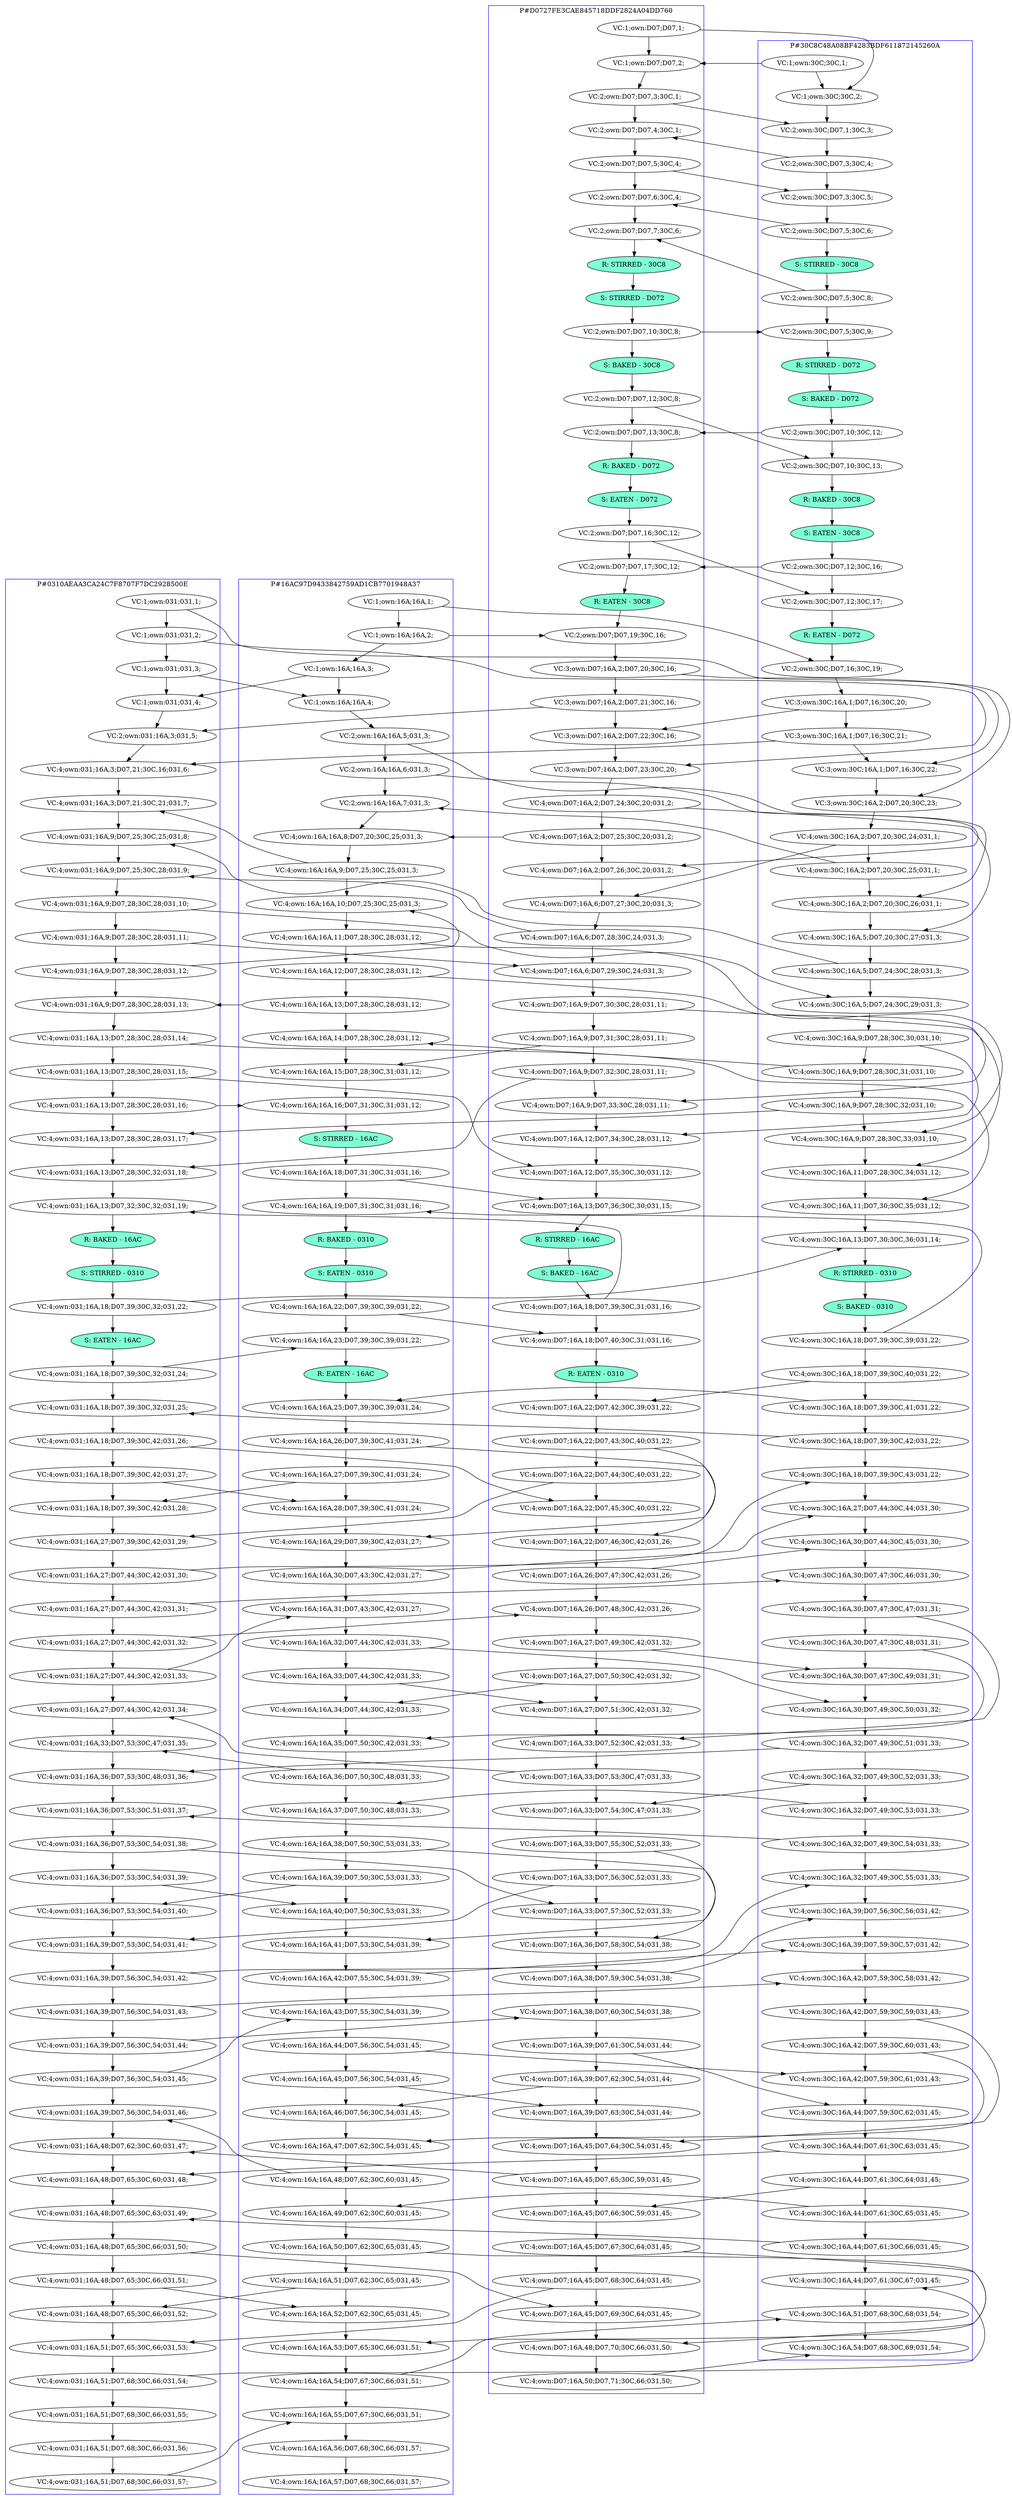 digraph G {
    subgraph cluster_0310AEAA3CA24C7F8707F7DC2928500E {
        label = "P#0310AEAA3CA24C7F8707F7DC2928500E";
        color = blue;
        "VC:4;own:031;16A,18;D07,39;30C,32;031,21;"[style=filled, fillcolor=aquamarine label="S: STIRRED - 0310"];
        "VC:4;own:031;16A,18;D07,39;30C,32;031,23;"[style=filled, fillcolor=aquamarine label="S: EATEN - 16AC"];
        "VC:4;own:031;16A,18;D07,39;30C,32;031,20;"[style=filled, fillcolor=aquamarine label="R: BAKED - 16AC"];
        "VC:1;own:031;031,1;" -> "VC:1;own:031;031,2;" -> "VC:1;own:031;031,3;" -> "VC:1;own:031;031,4;" -> "VC:2;own:031;16A,3;031,5;" -> "VC:4;own:031;16A,3;D07,21;30C,16;031,6;" -> "VC:4;own:031;16A,3;D07,21;30C,21;031,7;" -> "VC:4;own:031;16A,9;D07,25;30C,25;031,8;" -> "VC:4;own:031;16A,9;D07,25;30C,28;031,9;" -> "VC:4;own:031;16A,9;D07,28;30C,28;031,10;" -> "VC:4;own:031;16A,9;D07,28;30C,28;031,11;" -> "VC:4;own:031;16A,9;D07,28;30C,28;031,12;" -> "VC:4;own:031;16A,9;D07,28;30C,28;031,13;" -> "VC:4;own:031;16A,13;D07,28;30C,28;031,14;" -> "VC:4;own:031;16A,13;D07,28;30C,28;031,15;" -> "VC:4;own:031;16A,13;D07,28;30C,28;031,16;" -> "VC:4;own:031;16A,13;D07,28;30C,28;031,17;" -> "VC:4;own:031;16A,13;D07,28;30C,32;031,18;" -> "VC:4;own:031;16A,13;D07,32;30C,32;031,19;" -> "VC:4;own:031;16A,18;D07,39;30C,32;031,20;" -> "VC:4;own:031;16A,18;D07,39;30C,32;031,21;" -> "VC:4;own:031;16A,18;D07,39;30C,32;031,22;" -> "VC:4;own:031;16A,18;D07,39;30C,32;031,23;" -> "VC:4;own:031;16A,18;D07,39;30C,32;031,24;" -> "VC:4;own:031;16A,18;D07,39;30C,32;031,25;" -> "VC:4;own:031;16A,18;D07,39;30C,42;031,26;" -> "VC:4;own:031;16A,18;D07,39;30C,42;031,27;" -> "VC:4;own:031;16A,18;D07,39;30C,42;031,28;" -> "VC:4;own:031;16A,27;D07,39;30C,42;031,29;" -> "VC:4;own:031;16A,27;D07,44;30C,42;031,30;" -> "VC:4;own:031;16A,27;D07,44;30C,42;031,31;" -> "VC:4;own:031;16A,27;D07,44;30C,42;031,32;" -> "VC:4;own:031;16A,27;D07,44;30C,42;031,33;" -> "VC:4;own:031;16A,27;D07,44;30C,42;031,34;" -> "VC:4;own:031;16A,33;D07,53;30C,47;031,35;" -> "VC:4;own:031;16A,36;D07,53;30C,48;031,36;" -> "VC:4;own:031;16A,36;D07,53;30C,51;031,37;" -> "VC:4;own:031;16A,36;D07,53;30C,54;031,38;" -> "VC:4;own:031;16A,36;D07,53;30C,54;031,39;" -> "VC:4;own:031;16A,36;D07,53;30C,54;031,40;" -> "VC:4;own:031;16A,39;D07,53;30C,54;031,41;" -> "VC:4;own:031;16A,39;D07,56;30C,54;031,42;" -> "VC:4;own:031;16A,39;D07,56;30C,54;031,43;" -> "VC:4;own:031;16A,39;D07,56;30C,54;031,44;" -> "VC:4;own:031;16A,39;D07,56;30C,54;031,45;" -> "VC:4;own:031;16A,39;D07,56;30C,54;031,46;" -> "VC:4;own:031;16A,48;D07,62;30C,60;031,47;" -> "VC:4;own:031;16A,48;D07,65;30C,60;031,48;" -> "VC:4;own:031;16A,48;D07,65;30C,63;031,49;" -> "VC:4;own:031;16A,48;D07,65;30C,66;031,50;" -> "VC:4;own:031;16A,48;D07,65;30C,66;031,51;" -> "VC:4;own:031;16A,48;D07,65;30C,66;031,52;" -> "VC:4;own:031;16A,51;D07,65;30C,66;031,53;" -> "VC:4;own:031;16A,51;D07,68;30C,66;031,54;" -> "VC:4;own:031;16A,51;D07,68;30C,66;031,55;" -> "VC:4;own:031;16A,51;D07,68;30C,66;031,56;" -> "VC:4;own:031;16A,51;D07,68;30C,66;031,57;";
}
"VC:1;own:16A;16A,3;" -> "VC:1;own:031;031,4;"
;
"VC:3;own:D07;16A,2;D07,21;30C,16;" -> "VC:2;own:031;16A,3;031,5;"
;
"VC:3;own:30C;16A,1;D07,16;30C,21;" -> "VC:4;own:031;16A,3;D07,21;30C,16;031,6;"
;
"VC:4;own:16A;16A,9;D07,25;30C,25;031,3;" -> "VC:4;own:031;16A,3;D07,21;30C,21;031,7;"
;
"VC:4;own:30C;16A,5;D07,24;30C,28;031,3;" -> "VC:4;own:031;16A,9;D07,25;30C,25;031,8;"
;
"VC:4;own:D07;16A,6;D07,28;30C,24;031,3;" -> "VC:4;own:031;16A,9;D07,25;30C,28;031,9;"
;
"VC:4;own:16A;16A,13;D07,28;30C,28;031,12;" -> "VC:4;own:031;16A,9;D07,28;30C,28;031,13;"
;
"VC:4;own:30C;16A,9;D07,28;30C,32;031,10;" -> "VC:4;own:031;16A,13;D07,28;30C,28;031,17;"
;
"VC:4;own:D07;16A,9;D07,32;30C,28;031,11;" -> "VC:4;own:031;16A,13;D07,28;30C,32;031,18;"
;
"VC:4;own:D07;16A,18;D07,39;30C,31;031,16;" -> "VC:4;own:031;16A,13;D07,32;30C,32;031,19;"
;
"VC:4;own:30C;16A,18;D07,39;30C,42;031,22;" -> "VC:4;own:031;16A,18;D07,39;30C,32;031,25;"
;
"VC:4;own:16A;16A,27;D07,39;30C,41;031,24;" -> "VC:4;own:031;16A,18;D07,39;30C,42;031,28;"
;
"VC:4;own:D07;16A,22;D07,44;30C,40;031,22;" -> "VC:4;own:031;16A,27;D07,39;30C,42;031,29;"
;
"VC:4;own:D07;16A,33;D07,53;30C,47;031,33;" -> "VC:4;own:031;16A,27;D07,44;30C,42;031,34;"
;
"VC:4;own:16A;16A,36;D07,50;30C,48;031,33;" -> "VC:4;own:031;16A,33;D07,53;30C,47;031,35;"
;
"VC:4;own:30C;16A,32;D07,49;30C,51;031,33;" -> "VC:4;own:031;16A,36;D07,53;30C,48;031,36;"
;
"VC:4;own:30C;16A,32;D07,49;30C,54;031,33;" -> "VC:4;own:031;16A,36;D07,53;30C,51;031,37;"
;
"VC:4;own:16A;16A,39;D07,50;30C,53;031,33;" -> "VC:4;own:031;16A,36;D07,53;30C,54;031,40;"
;
"VC:4;own:D07;16A,33;D07,56;30C,52;031,33;" -> "VC:4;own:031;16A,39;D07,53;30C,54;031,41;"
;
"VC:4;own:16A;16A,48;D07,62;30C,60;031,45;" -> "VC:4;own:031;16A,39;D07,56;30C,54;031,46;"
;
"VC:4;own:D07;16A,45;D07,65;30C,59;031,45;" -> "VC:4;own:031;16A,48;D07,62;30C,60;031,47;"
;
"VC:4;own:30C;16A,44;D07,61;30C,63;031,45;" -> "VC:4;own:031;16A,48;D07,65;30C,60;031,48;"
;
"VC:4;own:30C;16A,44;D07,61;30C,66;031,45;" -> "VC:4;own:031;16A,48;D07,65;30C,63;031,49;"
;
"VC:4;own:16A;16A,51;D07,62;30C,65;031,45;" -> "VC:4;own:031;16A,48;D07,65;30C,66;031,52;"
;
"VC:4;own:D07;16A,45;D07,68;30C,64;031,45;" -> "VC:4;own:031;16A,51;D07,65;30C,66;031,53;"
;
    subgraph cluster_16AC97D9433842759AD1CB7701948A37 {
        label = "P#16AC97D9433842759AD1CB7701948A37";
        color = blue;
        "VC:4;own:16A;16A,24;D07,39;30C,39;031,24;"[style=filled, fillcolor=aquamarine label="R: EATEN - 16AC"];
        "VC:4;own:16A;16A,20;D07,39;30C,39;031,22;"[style=filled, fillcolor=aquamarine label="R: BAKED - 0310"];
        "VC:4;own:16A;16A,21;D07,39;30C,39;031,22;"[style=filled, fillcolor=aquamarine label="S: EATEN - 0310"];
        "VC:4;own:16A;16A,17;D07,31;30C,31;031,16;"[style=filled, fillcolor=aquamarine label="S: STIRRED - 16AC"];
        "VC:1;own:16A;16A,1;" -> "VC:1;own:16A;16A,2;" -> "VC:1;own:16A;16A,3;" -> "VC:1;own:16A;16A,4;" -> "VC:2;own:16A;16A,5;031,3;" -> "VC:2;own:16A;16A,6;031,3;" -> "VC:2;own:16A;16A,7;031,3;" -> "VC:4;own:16A;16A,8;D07,20;30C,25;031,3;" -> "VC:4;own:16A;16A,9;D07,25;30C,25;031,3;" -> "VC:4;own:16A;16A,10;D07,25;30C,25;031,3;" -> "VC:4;own:16A;16A,11;D07,28;30C,28;031,12;" -> "VC:4;own:16A;16A,12;D07,28;30C,28;031,12;" -> "VC:4;own:16A;16A,13;D07,28;30C,28;031,12;" -> "VC:4;own:16A;16A,14;D07,28;30C,28;031,12;" -> "VC:4;own:16A;16A,15;D07,28;30C,31;031,12;" -> "VC:4;own:16A;16A,16;D07,31;30C,31;031,12;" -> "VC:4;own:16A;16A,17;D07,31;30C,31;031,16;" -> "VC:4;own:16A;16A,18;D07,31;30C,31;031,16;" -> "VC:4;own:16A;16A,19;D07,31;30C,31;031,16;" -> "VC:4;own:16A;16A,20;D07,39;30C,39;031,22;" -> "VC:4;own:16A;16A,21;D07,39;30C,39;031,22;" -> "VC:4;own:16A;16A,22;D07,39;30C,39;031,22;" -> "VC:4;own:16A;16A,23;D07,39;30C,39;031,22;" -> "VC:4;own:16A;16A,24;D07,39;30C,39;031,24;" -> "VC:4;own:16A;16A,25;D07,39;30C,39;031,24;" -> "VC:4;own:16A;16A,26;D07,39;30C,41;031,24;" -> "VC:4;own:16A;16A,27;D07,39;30C,41;031,24;" -> "VC:4;own:16A;16A,28;D07,39;30C,41;031,24;" -> "VC:4;own:16A;16A,29;D07,39;30C,42;031,27;" -> "VC:4;own:16A;16A,30;D07,43;30C,42;031,27;" -> "VC:4;own:16A;16A,31;D07,43;30C,42;031,27;" -> "VC:4;own:16A;16A,32;D07,44;30C,42;031,33;" -> "VC:4;own:16A;16A,33;D07,44;30C,42;031,33;" -> "VC:4;own:16A;16A,34;D07,44;30C,42;031,33;" -> "VC:4;own:16A;16A,35;D07,50;30C,42;031,33;" -> "VC:4;own:16A;16A,36;D07,50;30C,48;031,33;" -> "VC:4;own:16A;16A,37;D07,50;30C,48;031,33;" -> "VC:4;own:16A;16A,38;D07,50;30C,53;031,33;" -> "VC:4;own:16A;16A,39;D07,50;30C,53;031,33;" -> "VC:4;own:16A;16A,40;D07,50;30C,53;031,33;" -> "VC:4;own:16A;16A,41;D07,53;30C,54;031,39;" -> "VC:4;own:16A;16A,42;D07,55;30C,54;031,39;" -> "VC:4;own:16A;16A,43;D07,55;30C,54;031,39;" -> "VC:4;own:16A;16A,44;D07,56;30C,54;031,45;" -> "VC:4;own:16A;16A,45;D07,56;30C,54;031,45;" -> "VC:4;own:16A;16A,46;D07,56;30C,54;031,45;" -> "VC:4;own:16A;16A,47;D07,62;30C,54;031,45;" -> "VC:4;own:16A;16A,48;D07,62;30C,60;031,45;" -> "VC:4;own:16A;16A,49;D07,62;30C,60;031,45;" -> "VC:4;own:16A;16A,50;D07,62;30C,65;031,45;" -> "VC:4;own:16A;16A,51;D07,62;30C,65;031,45;" -> "VC:4;own:16A;16A,52;D07,62;30C,65;031,45;" -> "VC:4;own:16A;16A,53;D07,65;30C,66;031,51;" -> "VC:4;own:16A;16A,54;D07,67;30C,66;031,51;" -> "VC:4;own:16A;16A,55;D07,67;30C,66;031,51;" -> "VC:4;own:16A;16A,56;D07,68;30C,66;031,57;" -> "VC:4;own:16A;16A,57;D07,68;30C,66;031,57;";
}
"VC:1;own:031;031,3;" -> "VC:1;own:16A;16A,4;"
;
"VC:4;own:30C;16A,2;D07,20;30C,25;031,1;" -> "VC:2;own:16A;16A,7;031,3;"
;
"VC:4;own:D07;16A,2;D07,25;30C,20;031,2;" -> "VC:4;own:16A;16A,8;D07,20;30C,25;031,3;"
;
"VC:4;own:031;16A,9;D07,28;30C,28;031,12;" -> "VC:4;own:16A;16A,10;D07,25;30C,25;031,3;"
;
"VC:4;own:30C;16A,9;D07,28;30C,31;031,10;" -> "VC:4;own:16A;16A,14;D07,28;30C,28;031,12;"
;
"VC:4;own:D07;16A,9;D07,31;30C,28;031,11;" -> "VC:4;own:16A;16A,15;D07,28;30C,31;031,12;"
;
"VC:4;own:031;16A,13;D07,28;30C,28;031,16;" -> "VC:4;own:16A;16A,16;D07,31;30C,31;031,12;"
;
"VC:4;own:30C;16A,18;D07,39;30C,39;031,22;" -> "VC:4;own:16A;16A,19;D07,31;30C,31;031,16;"
;
"VC:4;own:031;16A,18;D07,39;30C,32;031,24;" -> "VC:4;own:16A;16A,23;D07,39;30C,39;031,22;"
;
"VC:4;own:30C;16A,18;D07,39;30C,41;031,22;" -> "VC:4;own:16A;16A,25;D07,39;30C,39;031,24;"
;
"VC:4;own:031;16A,18;D07,39;30C,42;031,27;" -> "VC:4;own:16A;16A,28;D07,39;30C,41;031,24;"
;
"VC:4;own:D07;16A,22;D07,43;30C,40;031,22;" -> "VC:4;own:16A;16A,29;D07,39;30C,42;031,27;"
;
"VC:4;own:031;16A,27;D07,44;30C,42;031,33;" -> "VC:4;own:16A;16A,31;D07,43;30C,42;031,27;"
;
"VC:4;own:D07;16A,27;D07,50;30C,42;031,32;" -> "VC:4;own:16A;16A,34;D07,44;30C,42;031,33;"
;
"VC:4;own:30C;16A,30;D07,47;30C,48;031,31;" -> "VC:4;own:16A;16A,35;D07,50;30C,42;031,33;"
;
"VC:4;own:30C;16A,32;D07,49;30C,53;031,33;" -> "VC:4;own:16A;16A,37;D07,50;30C,48;031,33;"
;
"VC:4;own:031;16A,36;D07,53;30C,54;031,39;" -> "VC:4;own:16A;16A,40;D07,50;30C,53;031,33;"
;
"VC:4;own:D07;16A,33;D07,55;30C,52;031,33;" -> "VC:4;own:16A;16A,41;D07,53;30C,54;031,39;"
;
"VC:4;own:031;16A,39;D07,56;30C,54;031,45;" -> "VC:4;own:16A;16A,43;D07,55;30C,54;031,39;"
;
"VC:4;own:D07;16A,39;D07,62;30C,54;031,44;" -> "VC:4;own:16A;16A,46;D07,56;30C,54;031,45;"
;
"VC:4;own:30C;16A,42;D07,59;30C,60;031,43;" -> "VC:4;own:16A;16A,47;D07,62;30C,54;031,45;"
;
"VC:4;own:30C;16A,44;D07,61;30C,65;031,45;" -> "VC:4;own:16A;16A,49;D07,62;30C,60;031,45;"
;
"VC:4;own:031;16A,48;D07,65;30C,66;031,51;" -> "VC:4;own:16A;16A,52;D07,62;30C,65;031,45;"
;
"VC:4;own:D07;16A,45;D07,67;30C,64;031,45;" -> "VC:4;own:16A;16A,53;D07,65;30C,66;031,51;"
;
"VC:4;own:031;16A,51;D07,68;30C,66;031,57;" -> "VC:4;own:16A;16A,55;D07,67;30C,66;031,51;"
;
    subgraph cluster_30C8C48A08BF4283BDF611872145260A {
        label = "P#30C8C48A08BF4283BDF611872145260A";
        color = blue;
        "VC:2;own:30C;D07,12;30C,15;"[style=filled, fillcolor=aquamarine label="S: EATEN - 30C8"];
        "VC:2;own:30C;D07,10;30C,11;"[style=filled, fillcolor=aquamarine label="S: BAKED - D072"];
        "VC:4;own:30C;16A,18;D07,39;30C,37;031,22;"[style=filled, fillcolor=aquamarine label="R: STIRRED - 0310"];
        "VC:2;own:30C;D07,12;30C,14;"[style=filled, fillcolor=aquamarine label="R: BAKED - 30C8"];
        "VC:2;own:30C;D07,10;30C,10;"[style=filled, fillcolor=aquamarine label="R: STIRRED - D072"];
        "VC:2;own:30C;D07,5;30C,7;"[style=filled, fillcolor=aquamarine label="S: STIRRED - 30C8"];
        "VC:2;own:30C;D07,16;30C,18;"[style=filled, fillcolor=aquamarine label="R: EATEN - D072"];
        "VC:4;own:30C;16A,18;D07,39;30C,38;031,22;"[style=filled, fillcolor=aquamarine label="S: BAKED - 0310"];
        "VC:1;own:30C;30C,1;" -> "VC:1;own:30C;30C,2;" -> "VC:2;own:30C;D07,1;30C,3;" -> "VC:2;own:30C;D07,3;30C,4;" -> "VC:2;own:30C;D07,3;30C,5;" -> "VC:2;own:30C;D07,5;30C,6;" -> "VC:2;own:30C;D07,5;30C,7;" -> "VC:2;own:30C;D07,5;30C,8;" -> "VC:2;own:30C;D07,5;30C,9;" -> "VC:2;own:30C;D07,10;30C,10;" -> "VC:2;own:30C;D07,10;30C,11;" -> "VC:2;own:30C;D07,10;30C,12;" -> "VC:2;own:30C;D07,10;30C,13;" -> "VC:2;own:30C;D07,12;30C,14;" -> "VC:2;own:30C;D07,12;30C,15;" -> "VC:2;own:30C;D07,12;30C,16;" -> "VC:2;own:30C;D07,12;30C,17;" -> "VC:2;own:30C;D07,16;30C,18;" -> "VC:2;own:30C;D07,16;30C,19;" -> "VC:3;own:30C;16A,1;D07,16;30C,20;" -> "VC:3;own:30C;16A,1;D07,16;30C,21;" -> "VC:3;own:30C;16A,1;D07,16;30C,22;" -> "VC:3;own:30C;16A,2;D07,20;30C,23;" -> "VC:4;own:30C;16A,2;D07,20;30C,24;031,1;" -> "VC:4;own:30C;16A,2;D07,20;30C,25;031,1;" -> "VC:4;own:30C;16A,2;D07,20;30C,26;031,1;" -> "VC:4;own:30C;16A,5;D07,20;30C,27;031,3;" -> "VC:4;own:30C;16A,5;D07,24;30C,28;031,3;" -> "VC:4;own:30C;16A,5;D07,24;30C,29;031,3;" -> "VC:4;own:30C;16A,9;D07,28;30C,30;031,10;" -> "VC:4;own:30C;16A,9;D07,28;30C,31;031,10;" -> "VC:4;own:30C;16A,9;D07,28;30C,32;031,10;" -> "VC:4;own:30C;16A,9;D07,28;30C,33;031,10;" -> "VC:4;own:30C;16A,11;D07,28;30C,34;031,12;" -> "VC:4;own:30C;16A,11;D07,30;30C,35;031,12;" -> "VC:4;own:30C;16A,13;D07,30;30C,36;031,14;" -> "VC:4;own:30C;16A,18;D07,39;30C,37;031,22;" -> "VC:4;own:30C;16A,18;D07,39;30C,38;031,22;" -> "VC:4;own:30C;16A,18;D07,39;30C,39;031,22;" -> "VC:4;own:30C;16A,18;D07,39;30C,40;031,22;" -> "VC:4;own:30C;16A,18;D07,39;30C,41;031,22;" -> "VC:4;own:30C;16A,18;D07,39;30C,42;031,22;" -> "VC:4;own:30C;16A,18;D07,39;30C,43;031,22;" -> "VC:4;own:30C;16A,27;D07,44;30C,44;031,30;" -> "VC:4;own:30C;16A,30;D07,44;30C,45;031,30;" -> "VC:4;own:30C;16A,30;D07,47;30C,46;031,30;" -> "VC:4;own:30C;16A,30;D07,47;30C,47;031,31;" -> "VC:4;own:30C;16A,30;D07,47;30C,48;031,31;" -> "VC:4;own:30C;16A,30;D07,47;30C,49;031,31;" -> "VC:4;own:30C;16A,30;D07,49;30C,50;031,32;" -> "VC:4;own:30C;16A,32;D07,49;30C,51;031,33;" -> "VC:4;own:30C;16A,32;D07,49;30C,52;031,33;" -> "VC:4;own:30C;16A,32;D07,49;30C,53;031,33;" -> "VC:4;own:30C;16A,32;D07,49;30C,54;031,33;" -> "VC:4;own:30C;16A,32;D07,49;30C,55;031,33;" -> "VC:4;own:30C;16A,39;D07,56;30C,56;031,42;" -> "VC:4;own:30C;16A,39;D07,59;30C,57;031,42;" -> "VC:4;own:30C;16A,42;D07,59;30C,58;031,42;" -> "VC:4;own:30C;16A,42;D07,59;30C,59;031,43;" -> "VC:4;own:30C;16A,42;D07,59;30C,60;031,43;" -> "VC:4;own:30C;16A,42;D07,59;30C,61;031,43;" -> "VC:4;own:30C;16A,44;D07,59;30C,62;031,45;" -> "VC:4;own:30C;16A,44;D07,61;30C,63;031,45;" -> "VC:4;own:30C;16A,44;D07,61;30C,64;031,45;" -> "VC:4;own:30C;16A,44;D07,61;30C,65;031,45;" -> "VC:4;own:30C;16A,44;D07,61;30C,66;031,45;" -> "VC:4;own:30C;16A,44;D07,61;30C,67;031,45;" -> "VC:4;own:30C;16A,51;D07,68;30C,68;031,54;" -> "VC:4;own:30C;16A,54;D07,68;30C,69;031,54;";
}
"VC:1;own:D07;D07,1;" -> "VC:1;own:30C;30C,2;"
;
"VC:2;own:D07;D07,3;30C,1;" -> "VC:2;own:30C;D07,1;30C,3;"
;
"VC:2;own:D07;D07,5;30C,4;" -> "VC:2;own:30C;D07,3;30C,5;"
;
"VC:2;own:D07;D07,10;30C,8;" -> "VC:2;own:30C;D07,5;30C,9;"
;
"VC:2;own:D07;D07,12;30C,8;" -> "VC:2;own:30C;D07,10;30C,13;"
;
"VC:2;own:D07;D07,16;30C,12;" -> "VC:2;own:30C;D07,12;30C,17;"
;
"VC:1;own:16A;16A,1;" -> "VC:2;own:30C;D07,16;30C,19;"
;
"VC:3;own:D07;16A,2;D07,20;30C,16;" -> "VC:3;own:30C;16A,1;D07,16;30C,22;"
;
"VC:1;own:031;031,1;" -> "VC:3;own:30C;16A,2;D07,20;30C,23;"
;
"VC:2;own:16A;16A,5;031,3;" -> "VC:4;own:30C;16A,2;D07,20;30C,26;031,1;"
;
"VC:4;own:D07;16A,2;D07,24;30C,20;031,2;" -> "VC:4;own:30C;16A,5;D07,20;30C,27;031,3;"
;
"VC:4;own:031;16A,9;D07,28;30C,28;031,10;" -> "VC:4;own:30C;16A,5;D07,24;30C,29;031,3;"
;
"VC:4;own:16A;16A,11;D07,28;30C,28;031,12;" -> "VC:4;own:30C;16A,9;D07,28;30C,33;031,10;"
;
"VC:4;own:D07;16A,9;D07,30;30C,28;031,11;" -> "VC:4;own:30C;16A,11;D07,28;30C,34;031,12;"
;
"VC:4;own:031;16A,13;D07,28;30C,28;031,14;" -> "VC:4;own:30C;16A,11;D07,30;30C,35;031,12;"
;
"VC:4;own:031;16A,18;D07,39;30C,32;031,22;" -> "VC:4;own:30C;16A,13;D07,30;30C,36;031,14;"
;
"VC:4;own:031;16A,27;D07,44;30C,42;031,30;" -> "VC:4;own:30C;16A,18;D07,39;30C,43;031,22;"
;
"VC:4;own:16A;16A,30;D07,43;30C,42;031,27;" -> "VC:4;own:30C;16A,27;D07,44;30C,44;031,30;"
;
"VC:4;own:D07;16A,26;D07,47;30C,42;031,26;" -> "VC:4;own:30C;16A,30;D07,44;30C,45;031,30;"
;
"VC:4;own:031;16A,27;D07,44;30C,42;031,31;" -> "VC:4;own:30C;16A,30;D07,47;30C,46;031,30;"
;
"VC:4;own:D07;16A,27;D07,49;30C,42;031,32;" -> "VC:4;own:30C;16A,30;D07,47;30C,49;031,31;"
;
"VC:4;own:16A;16A,32;D07,44;30C,42;031,33;" -> "VC:4;own:30C;16A,30;D07,49;30C,50;031,32;"
;
"VC:4;own:031;16A,39;D07,56;30C,54;031,42;" -> "VC:4;own:30C;16A,32;D07,49;30C,55;031,33;"
;
"VC:4;own:D07;16A,38;D07,59;30C,54;031,38;" -> "VC:4;own:30C;16A,39;D07,56;30C,56;031,42;"
;
"VC:4;own:16A;16A,42;D07,55;30C,54;031,39;" -> "VC:4;own:30C;16A,39;D07,59;30C,57;031,42;"
;
"VC:4;own:031;16A,39;D07,56;30C,54;031,43;" -> "VC:4;own:30C;16A,42;D07,59;30C,58;031,42;"
;
"VC:4;own:16A;16A,44;D07,56;30C,54;031,45;" -> "VC:4;own:30C;16A,42;D07,59;30C,61;031,43;"
;
"VC:4;own:D07;16A,39;D07,61;30C,54;031,44;" -> "VC:4;own:30C;16A,44;D07,59;30C,62;031,45;"
;
"VC:4;own:031;16A,51;D07,68;30C,66;031,54;" -> "VC:4;own:30C;16A,44;D07,61;30C,67;031,45;"
;
"VC:4;own:16A;16A,54;D07,67;30C,66;031,51;" -> "VC:4;own:30C;16A,51;D07,68;30C,68;031,54;"
;
"VC:4;own:D07;16A,50;D07,71;30C,66;031,50;" -> "VC:4;own:30C;16A,54;D07,68;30C,69;031,54;"
;
    subgraph cluster_D0727FE3CAE845718DDF2824A04DD760 {
        label = "P#D0727FE3CAE845718DDF2824A04DD760";
        color = blue;
        "VC:2;own:D07;D07,9;30C,8;"[style=filled, fillcolor=aquamarine label="S: STIRRED - D072"];
        "VC:4;own:D07;16A,18;D07,38;30C,31;031,16;"[style=filled, fillcolor=aquamarine label="S: BAKED - 16AC"];
        "VC:2;own:D07;D07,11;30C,8;"[style=filled, fillcolor=aquamarine label="S: BAKED - 30C8"];
        "VC:2;own:D07;D07,15;30C,12;"[style=filled, fillcolor=aquamarine label="S: EATEN - D072"];
        "VC:2;own:D07;D07,18;30C,16;"[style=filled, fillcolor=aquamarine label="R: EATEN - 30C8"];
        "VC:2;own:D07;D07,8;30C,8;"[style=filled, fillcolor=aquamarine label="R: STIRRED - 30C8"];
        "VC:2;own:D07;D07,14;30C,12;"[style=filled, fillcolor=aquamarine label="R: BAKED - D072"];
        "VC:4;own:D07;16A,18;D07,37;30C,31;031,16;"[style=filled, fillcolor=aquamarine label="R: STIRRED - 16AC"];
        "VC:4;own:D07;16A,22;D07,41;30C,39;031,22;"[style=filled, fillcolor=aquamarine label="R: EATEN - 0310"];
        "VC:1;own:D07;D07,1;" -> "VC:1;own:D07;D07,2;" -> "VC:2;own:D07;D07,3;30C,1;" -> "VC:2;own:D07;D07,4;30C,1;" -> "VC:2;own:D07;D07,5;30C,4;" -> "VC:2;own:D07;D07,6;30C,4;" -> "VC:2;own:D07;D07,7;30C,6;" -> "VC:2;own:D07;D07,8;30C,8;" -> "VC:2;own:D07;D07,9;30C,8;" -> "VC:2;own:D07;D07,10;30C,8;" -> "VC:2;own:D07;D07,11;30C,8;" -> "VC:2;own:D07;D07,12;30C,8;" -> "VC:2;own:D07;D07,13;30C,8;" -> "VC:2;own:D07;D07,14;30C,12;" -> "VC:2;own:D07;D07,15;30C,12;" -> "VC:2;own:D07;D07,16;30C,12;" -> "VC:2;own:D07;D07,17;30C,12;" -> "VC:2;own:D07;D07,18;30C,16;" -> "VC:2;own:D07;D07,19;30C,16;" -> "VC:3;own:D07;16A,2;D07,20;30C,16;" -> "VC:3;own:D07;16A,2;D07,21;30C,16;" -> "VC:3;own:D07;16A,2;D07,22;30C,16;" -> "VC:3;own:D07;16A,2;D07,23;30C,20;" -> "VC:4;own:D07;16A,2;D07,24;30C,20;031,2;" -> "VC:4;own:D07;16A,2;D07,25;30C,20;031,2;" -> "VC:4;own:D07;16A,2;D07,26;30C,20;031,2;" -> "VC:4;own:D07;16A,6;D07,27;30C,20;031,3;" -> "VC:4;own:D07;16A,6;D07,28;30C,24;031,3;" -> "VC:4;own:D07;16A,6;D07,29;30C,24;031,3;" -> "VC:4;own:D07;16A,9;D07,30;30C,28;031,11;" -> "VC:4;own:D07;16A,9;D07,31;30C,28;031,11;" -> "VC:4;own:D07;16A,9;D07,32;30C,28;031,11;" -> "VC:4;own:D07;16A,9;D07,33;30C,28;031,11;" -> "VC:4;own:D07;16A,12;D07,34;30C,28;031,12;" -> "VC:4;own:D07;16A,12;D07,35;30C,30;031,12;" -> "VC:4;own:D07;16A,13;D07,36;30C,30;031,15;" -> "VC:4;own:D07;16A,18;D07,37;30C,31;031,16;" -> "VC:4;own:D07;16A,18;D07,38;30C,31;031,16;" -> "VC:4;own:D07;16A,18;D07,39;30C,31;031,16;" -> "VC:4;own:D07;16A,18;D07,40;30C,31;031,16;" -> "VC:4;own:D07;16A,22;D07,41;30C,39;031,22;" -> "VC:4;own:D07;16A,22;D07,42;30C,39;031,22;" -> "VC:4;own:D07;16A,22;D07,43;30C,40;031,22;" -> "VC:4;own:D07;16A,22;D07,44;30C,40;031,22;" -> "VC:4;own:D07;16A,22;D07,45;30C,40;031,22;" -> "VC:4;own:D07;16A,22;D07,46;30C,42;031,26;" -> "VC:4;own:D07;16A,26;D07,47;30C,42;031,26;" -> "VC:4;own:D07;16A,26;D07,48;30C,42;031,26;" -> "VC:4;own:D07;16A,27;D07,49;30C,42;031,32;" -> "VC:4;own:D07;16A,27;D07,50;30C,42;031,32;" -> "VC:4;own:D07;16A,27;D07,51;30C,42;031,32;" -> "VC:4;own:D07;16A,33;D07,52;30C,42;031,33;" -> "VC:4;own:D07;16A,33;D07,53;30C,47;031,33;" -> "VC:4;own:D07;16A,33;D07,54;30C,47;031,33;" -> "VC:4;own:D07;16A,33;D07,55;30C,52;031,33;" -> "VC:4;own:D07;16A,33;D07,56;30C,52;031,33;" -> "VC:4;own:D07;16A,33;D07,57;30C,52;031,33;" -> "VC:4;own:D07;16A,36;D07,58;30C,54;031,38;" -> "VC:4;own:D07;16A,38;D07,59;30C,54;031,38;" -> "VC:4;own:D07;16A,38;D07,60;30C,54;031,38;" -> "VC:4;own:D07;16A,39;D07,61;30C,54;031,44;" -> "VC:4;own:D07;16A,39;D07,62;30C,54;031,44;" -> "VC:4;own:D07;16A,39;D07,63;30C,54;031,44;" -> "VC:4;own:D07;16A,45;D07,64;30C,54;031,45;" -> "VC:4;own:D07;16A,45;D07,65;30C,59;031,45;" -> "VC:4;own:D07;16A,45;D07,66;30C,59;031,45;" -> "VC:4;own:D07;16A,45;D07,67;30C,64;031,45;" -> "VC:4;own:D07;16A,45;D07,68;30C,64;031,45;" -> "VC:4;own:D07;16A,45;D07,69;30C,64;031,45;" -> "VC:4;own:D07;16A,48;D07,70;30C,66;031,50;" -> "VC:4;own:D07;16A,50;D07,71;30C,66;031,50;";
}
"VC:1;own:30C;30C,1;" -> "VC:1;own:D07;D07,2;"
;
"VC:2;own:30C;D07,3;30C,4;" -> "VC:2;own:D07;D07,4;30C,1;"
;
"VC:2;own:30C;D07,5;30C,6;" -> "VC:2;own:D07;D07,6;30C,4;"
;
"VC:2;own:30C;D07,5;30C,8;" -> "VC:2;own:D07;D07,7;30C,6;"
;
"VC:2;own:30C;D07,10;30C,12;" -> "VC:2;own:D07;D07,13;30C,8;"
;
"VC:2;own:30C;D07,12;30C,16;" -> "VC:2;own:D07;D07,17;30C,12;"
;
"VC:1;own:16A;16A,2;" -> "VC:2;own:D07;D07,19;30C,16;"
;
"VC:3;own:30C;16A,1;D07,16;30C,20;" -> "VC:3;own:D07;16A,2;D07,22;30C,16;"
;
"VC:1;own:031;031,2;" -> "VC:3;own:D07;16A,2;D07,23;30C,20;"
;
"VC:2;own:16A;16A,6;031,3;" -> "VC:4;own:D07;16A,2;D07,26;30C,20;031,2;"
;
"VC:4;own:30C;16A,2;D07,20;30C,24;031,1;" -> "VC:4;own:D07;16A,6;D07,27;30C,20;031,3;"
;
"VC:4;own:031;16A,9;D07,28;30C,28;031,11;" -> "VC:4;own:D07;16A,6;D07,29;30C,24;031,3;"
;
"VC:4;own:16A;16A,12;D07,28;30C,28;031,12;" -> "VC:4;own:D07;16A,9;D07,33;30C,28;031,11;"
;
"VC:4;own:30C;16A,9;D07,28;30C,30;031,10;" -> "VC:4;own:D07;16A,12;D07,34;30C,28;031,12;"
;
"VC:4;own:031;16A,13;D07,28;30C,28;031,15;" -> "VC:4;own:D07;16A,12;D07,35;30C,30;031,12;"
;
"VC:4;own:16A;16A,18;D07,31;30C,31;031,16;" -> "VC:4;own:D07;16A,13;D07,36;30C,30;031,15;"
;
"VC:4;own:16A;16A,22;D07,39;30C,39;031,22;" -> "VC:4;own:D07;16A,18;D07,40;30C,31;031,16;"
;
"VC:4;own:30C;16A,18;D07,39;30C,40;031,22;" -> "VC:4;own:D07;16A,22;D07,42;30C,39;031,22;"
;
"VC:4;own:031;16A,18;D07,39;30C,42;031,26;" -> "VC:4;own:D07;16A,22;D07,45;30C,40;031,22;"
;
"VC:4;own:16A;16A,26;D07,39;30C,41;031,24;" -> "VC:4;own:D07;16A,22;D07,46;30C,42;031,26;"
;
"VC:4;own:031;16A,27;D07,44;30C,42;031,32;" -> "VC:4;own:D07;16A,26;D07,48;30C,42;031,26;"
;
"VC:4;own:16A;16A,33;D07,44;30C,42;031,33;" -> "VC:4;own:D07;16A,27;D07,51;30C,42;031,32;"
;
"VC:4;own:30C;16A,30;D07,47;30C,47;031,31;" -> "VC:4;own:D07;16A,33;D07,52;30C,42;031,33;"
;
"VC:4;own:30C;16A,32;D07,49;30C,52;031,33;" -> "VC:4;own:D07;16A,33;D07,54;30C,47;031,33;"
;
"VC:4;own:031;16A,36;D07,53;30C,54;031,38;" -> "VC:4;own:D07;16A,33;D07,57;30C,52;031,33;"
;
"VC:4;own:16A;16A,38;D07,50;30C,53;031,33;" -> "VC:4;own:D07;16A,36;D07,58;30C,54;031,38;"
;
"VC:4;own:031;16A,39;D07,56;30C,54;031,44;" -> "VC:4;own:D07;16A,38;D07,60;30C,54;031,38;"
;
"VC:4;own:16A;16A,45;D07,56;30C,54;031,45;" -> "VC:4;own:D07;16A,39;D07,63;30C,54;031,44;"
;
"VC:4;own:30C;16A,42;D07,59;30C,59;031,43;" -> "VC:4;own:D07;16A,45;D07,64;30C,54;031,45;"
;
"VC:4;own:30C;16A,44;D07,61;30C,64;031,45;" -> "VC:4;own:D07;16A,45;D07,66;30C,59;031,45;"
;
"VC:4;own:031;16A,48;D07,65;30C,66;031,50;" -> "VC:4;own:D07;16A,45;D07,69;30C,64;031,45;"
;
"VC:4;own:16A;16A,50;D07,62;30C,65;031,45;" -> "VC:4;own:D07;16A,48;D07,70;30C,66;031,50;"
;
}
